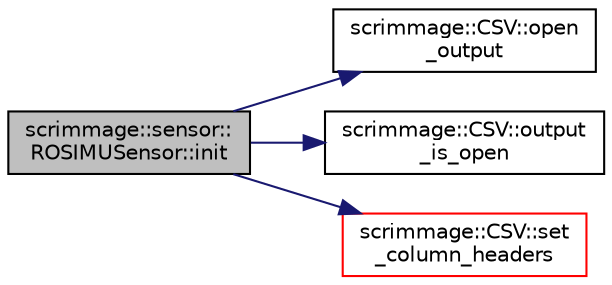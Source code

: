 digraph "scrimmage::sensor::ROSIMUSensor::init"
{
 // LATEX_PDF_SIZE
  edge [fontname="Helvetica",fontsize="10",labelfontname="Helvetica",labelfontsize="10"];
  node [fontname="Helvetica",fontsize="10",shape=record];
  rankdir="LR";
  Node1 [label="scrimmage::sensor::\lROSIMUSensor::init",height=0.2,width=0.4,color="black", fillcolor="grey75", style="filled", fontcolor="black",tooltip=" "];
  Node1 -> Node2 [color="midnightblue",fontsize="10",style="solid",fontname="Helvetica"];
  Node2 [label="scrimmage::CSV::open\l_output",height=0.2,width=0.4,color="black", fillcolor="white", style="filled",URL="$classscrimmage_1_1CSV.html#a446d4ed26ee7e05565db8e81ef900aed",tooltip=" "];
  Node1 -> Node3 [color="midnightblue",fontsize="10",style="solid",fontname="Helvetica"];
  Node3 [label="scrimmage::CSV::output\l_is_open",height=0.2,width=0.4,color="black", fillcolor="white", style="filled",URL="$classscrimmage_1_1CSV.html#ab3699a668414bdc7ad299138e95751f1",tooltip=" "];
  Node1 -> Node4 [color="midnightblue",fontsize="10",style="solid",fontname="Helvetica"];
  Node4 [label="scrimmage::CSV::set\l_column_headers",height=0.2,width=0.4,color="red", fillcolor="white", style="filled",URL="$classscrimmage_1_1CSV.html#a1cfbe562649ebe259a4d1abadc6ab9e8",tooltip=" "];
}
